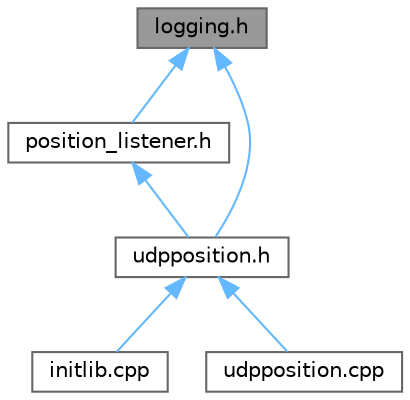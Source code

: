 digraph "logging.h"
{
 // LATEX_PDF_SIZE
  bgcolor="transparent";
  edge [fontname=Helvetica,fontsize=10,labelfontname=Helvetica,labelfontsize=10];
  node [fontname=Helvetica,fontsize=10,shape=box,height=0.2,width=0.4];
  Node1 [id="Node000001",label="logging.h",height=0.2,width=0.4,color="gray40", fillcolor="grey60", style="filled", fontcolor="black",tooltip="Provides the definition of PositionData struct."];
  Node1 -> Node2 [id="edge1_Node000001_Node000002",dir="back",color="steelblue1",style="solid",tooltip=" "];
  Node2 [id="Node000002",label="position_listener.h",height=0.2,width=0.4,color="grey40", fillcolor="white", style="filled",URL="$position__listener_8h.html",tooltip="Provides the PositionListener class."];
  Node2 -> Node3 [id="edge2_Node000002_Node000003",dir="back",color="steelblue1",style="solid",tooltip=" "];
  Node3 [id="Node000003",label="udpposition.h",height=0.2,width=0.4,color="grey40", fillcolor="white", style="filled",URL="$udpposition_8h.html",tooltip="Provides the definition of the class UDPPosition."];
  Node3 -> Node4 [id="edge3_Node000003_Node000004",dir="back",color="steelblue1",style="solid",tooltip=" "];
  Node4 [id="Node000004",label="initlib.cpp",height=0.2,width=0.4,color="grey40", fillcolor="white", style="filled",URL="$DESERT__Addons_2mobility__udpposition_2initlib_8cpp.html",tooltip="Provides the initialization of udpposition addon."];
  Node3 -> Node5 [id="edge4_Node000003_Node000005",dir="back",color="steelblue1",style="solid",tooltip=" "];
  Node5 [id="Node000005",label="udpposition.cpp",height=0.2,width=0.4,color="grey40", fillcolor="white", style="filled",URL="$udpposition_8cpp.html",tooltip="Provides the UDPPosition class implementation."];
  Node1 -> Node3 [id="edge5_Node000001_Node000003",dir="back",color="steelblue1",style="solid",tooltip=" "];
}
